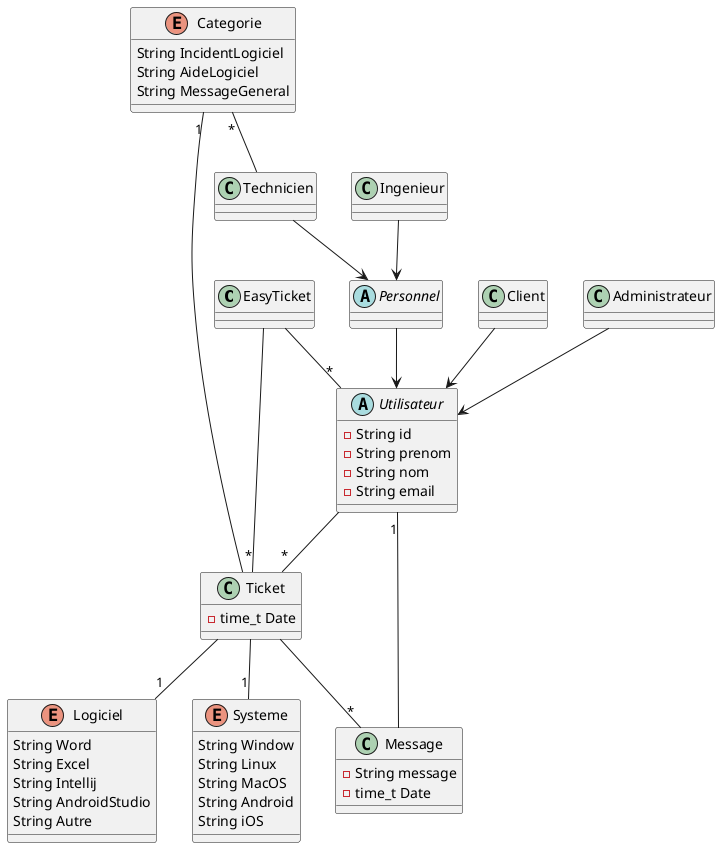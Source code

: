 @startuml

class EasyTicket {}

abstract class Utilisateur {
  - String id
  - String prenom
  - String nom
  - String email
}

class Client {}

abstract class Personnel {}

class Technicien {}

class Ingenieur {
  
}

class Administrateur {}

class Ticket {
  - time_t Date
}

class Message {
  - String message
  - time_t Date
  }

enum Categorie {
  String IncidentLogiciel
  String AideLogiciel
  String MessageGeneral
}

enum Logiciel {
  String Word
  String Excel
  String Intellij
  String AndroidStudio
  String Autre
}

enum Systeme {
    String Window
    String Linux
    String MacOS
    String Android
    String iOS
}

Client -->Utilisateur 
Personnel --> Utilisateur
Technicien --> Personnel
Ingenieur --> Personnel
Administrateur --> Utilisateur

EasyTicket --"*" Ticket
EasyTicket --"*" Utilisateur
Ticket -- "*" Message
Categorie "1" -- Ticket
Categorie "*"-- Technicien
Ticket --"1" Logiciel
Ticket --"1" Systeme
Utilisateur -- "*" Ticket
Message -- "1" Utilisateur

@enduml
